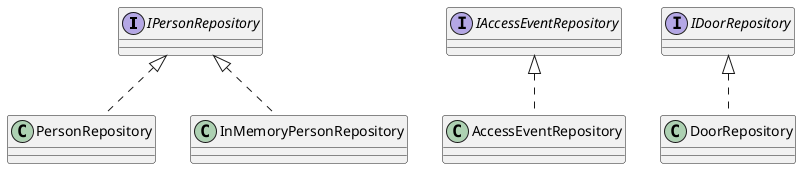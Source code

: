 @startuml
interface IPersonRepository
class PersonRepository
class InMemoryPersonRepository
IPersonRepository <|.. PersonRepository
IPersonRepository <|.. InMemoryPersonRepository

interface IAccessEventRepository
class AccessEventRepository
IAccessEventRepository <|.. AccessEventRepository

interface IDoorRepository
class DoorRepository
IDoorRepository <|.. DoorRepository
@enduml
